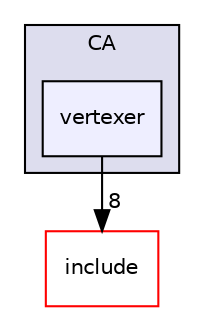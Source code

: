 digraph "/home/travis/build/AliceO2Group/AliceO2/Detectors/ITSMFT/ITS/reconstruction/src/CA/vertexer" {
  bgcolor=transparent;
  compound=true
  node [ fontsize="10", fontname="Helvetica"];
  edge [ labelfontsize="10", labelfontname="Helvetica"];
  subgraph clusterdir_d3c63b4240ccce6d6748cc9e464b22b6 {
    graph [ bgcolor="#ddddee", pencolor="black", label="CA" fontname="Helvetica", fontsize="10", URL="dir_d3c63b4240ccce6d6748cc9e464b22b6.html"]
  dir_12ca8e56e0be72d5b4bbeb8803a9fb77 [shape=box, label="vertexer", style="filled", fillcolor="#eeeeff", pencolor="black", URL="dir_12ca8e56e0be72d5b4bbeb8803a9fb77.html"];
  }
  dir_a7418508cffd1c8afbbd736339058404 [shape=box label="include" color="red" URL="dir_a7418508cffd1c8afbbd736339058404.html"];
  dir_12ca8e56e0be72d5b4bbeb8803a9fb77->dir_a7418508cffd1c8afbbd736339058404 [headlabel="8", labeldistance=1.5 headhref="dir_000230_000032.html"];
}
